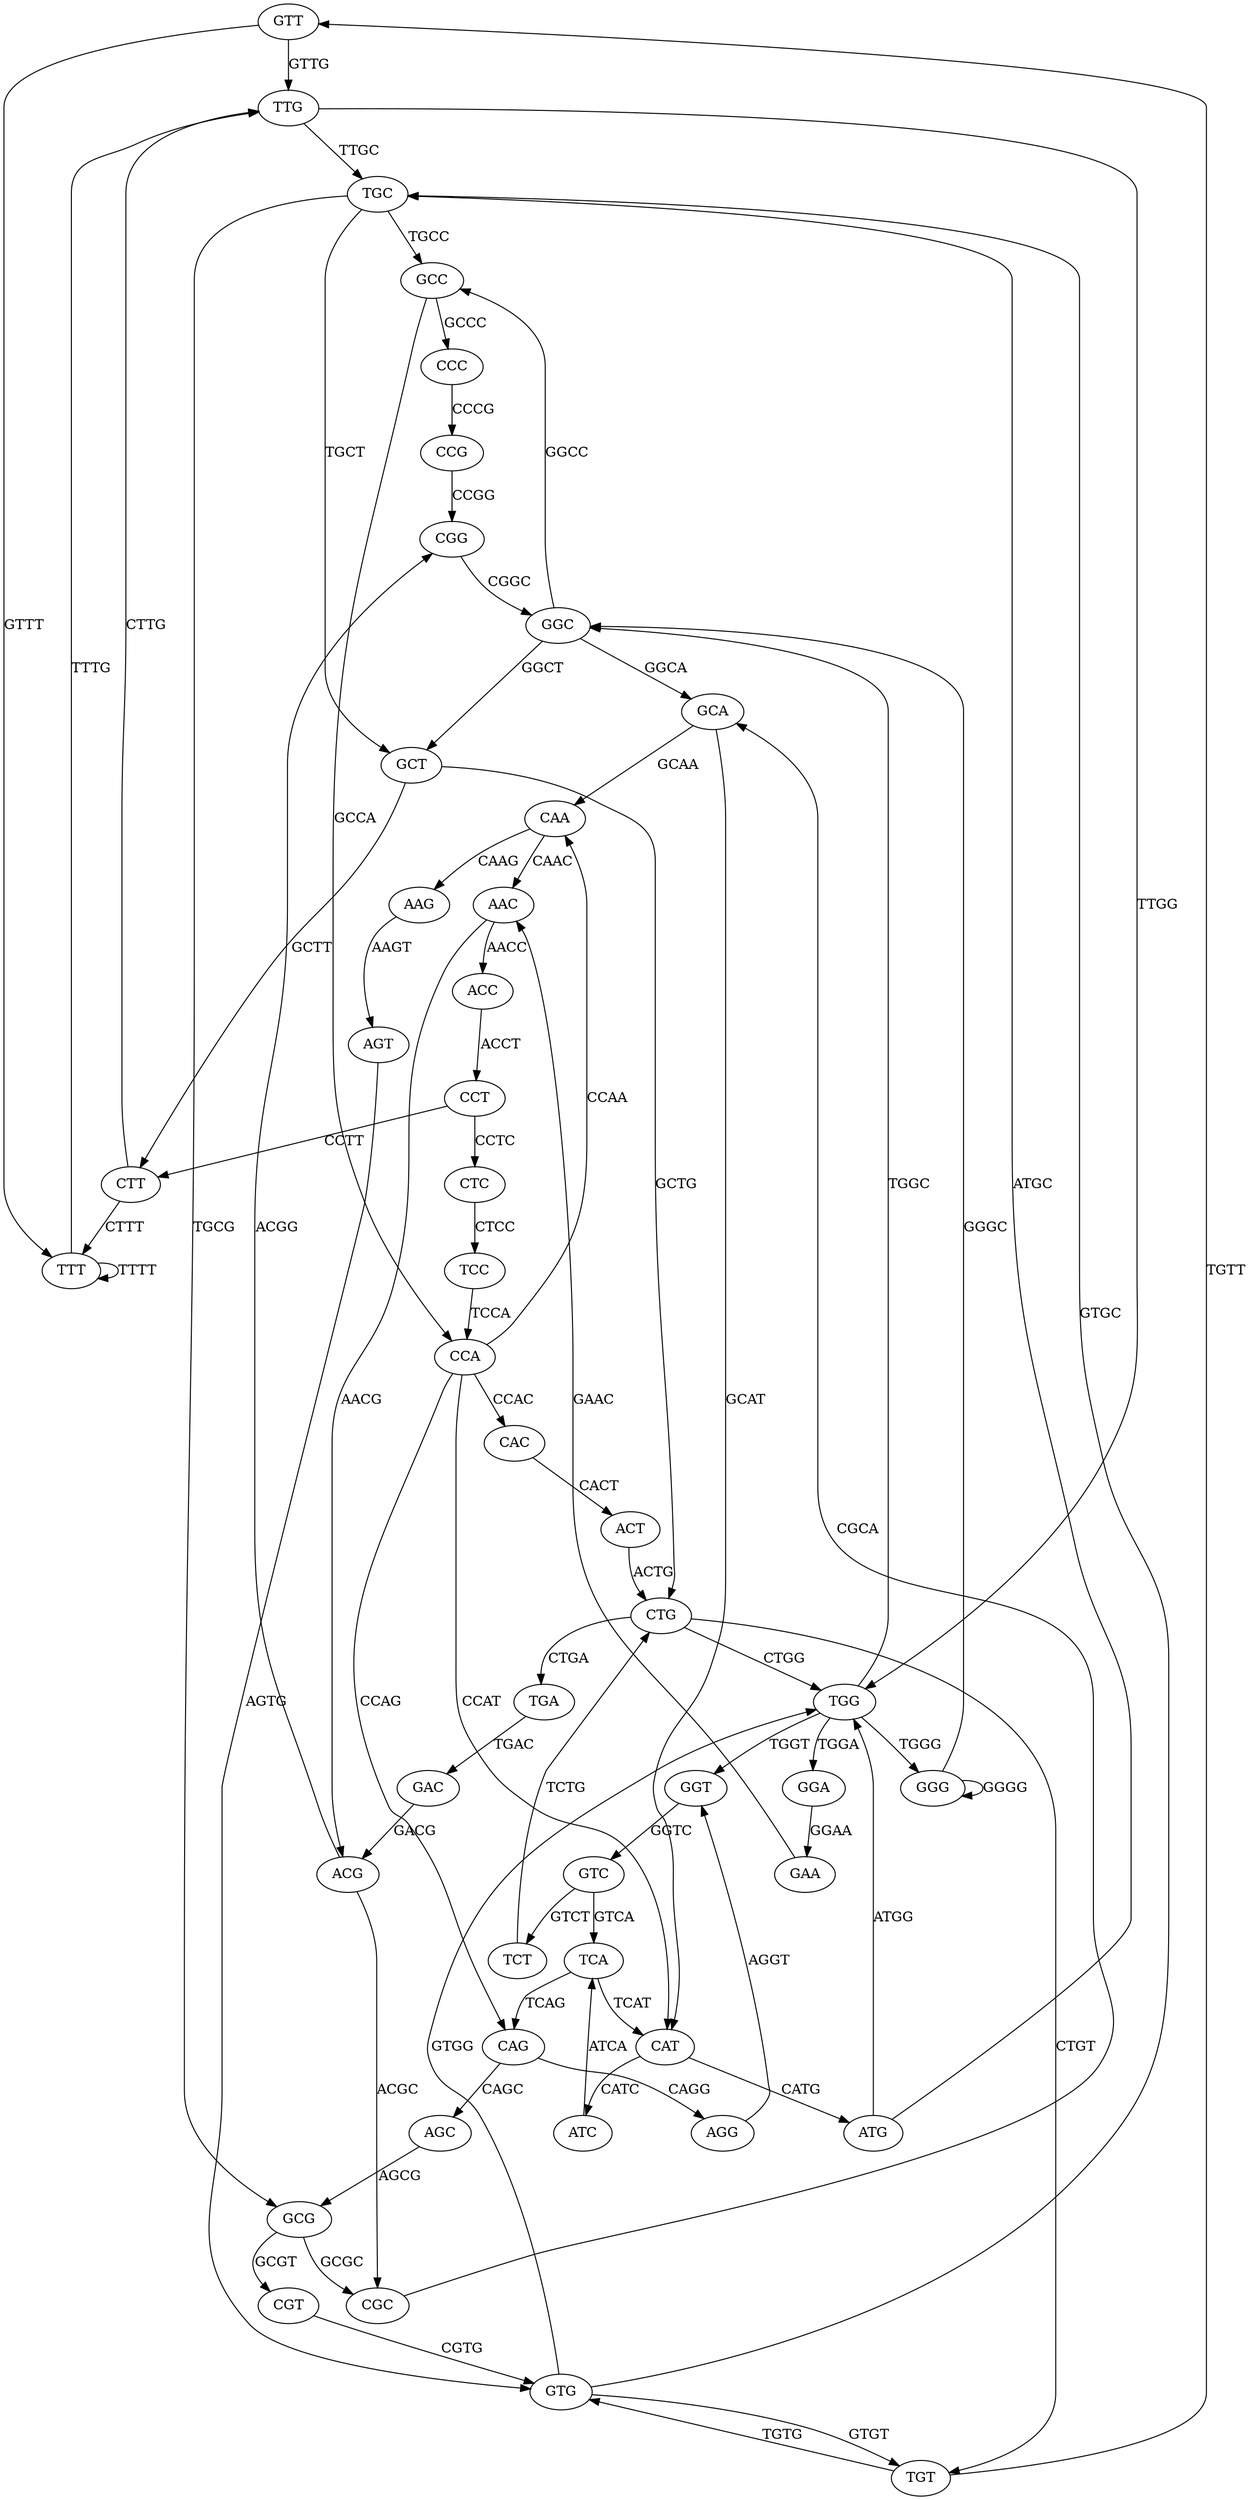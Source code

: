 // Assemble
digraph {
	GTT [label=GTT]
	GTT -> TTG [label=GTTG]
	GTT -> TTT [label=GTTT]
	TTG [label=TTG]
	TTG -> TGC [label=TTGC]
	TTG -> TGG [label=TTGG]
	TGC [label=TGC]
	TGC -> GCC [label=TGCC]
	TGC -> GCT [label=TGCT]
	TGC -> GCG [label=TGCG]
	GCC [label=GCC]
	GCC -> CCC [label=GCCC]
	GCC -> CCA [label=GCCA]
	CCC [label=CCC]
	CCC -> CCG [label=CCCG]
	CCG [label=CCG]
	CCG -> CGG [label=CCGG]
	CGG [label=CGG]
	CGG -> GGC [label=CGGC]
	GGC [label=GGC]
	GGC -> GCA [label=GGCA]
	GGC -> GCC [label=GGCC]
	GGC -> GCT [label=GGCT]
	GCA [label=GCA]
	GCA -> CAA [label=GCAA]
	GCA -> CAT [label=GCAT]
	CAA [label=CAA]
	CAA -> AAC [label=CAAC]
	CAA -> AAG [label=CAAG]
	AAC [label=AAC]
	AAC -> ACG [label=AACG]
	AAC -> ACC [label=AACC]
	ACG [label=ACG]
	ACG -> CGG [label=ACGG]
	ACG -> CGC [label=ACGC]
	CCA [label=CCA]
	CCA -> CAG [label=CCAG]
	CCA -> CAA [label=CCAA]
	CCA -> CAC [label=CCAC]
	CCA -> CAT [label=CCAT]
	CAG [label=CAG]
	CAG -> AGG [label=CAGG]
	CAG -> AGC [label=CAGC]
	AGG [label=AGG]
	AGG -> GGT [label=AGGT]
	GGT [label=GGT]
	GGT -> GTC [label=GGTC]
	GTC [label=GTC]
	GTC -> TCT [label=GTCT]
	GTC -> TCA [label=GTCA]
	TCT [label=TCT]
	TCT -> CTG [label=TCTG]
	CTG [label=CTG]
	CTG -> TGT [label=CTGT]
	CTG -> TGA [label=CTGA]
	CTG -> TGG [label=CTGG]
	TGT [label=TGT]
	TGT -> GTG [label=TGTG]
	TGT -> GTT [label=TGTT]
	GTG [label=GTG]
	GTG -> TGC [label=GTGC]
	GTG -> TGT [label=GTGT]
	GTG -> TGG [label=GTGG]
	AAG [label=AAG]
	AAG -> AGT [label=AAGT]
	AGT [label=AGT]
	AGT -> GTG [label=AGTG]
	TTT [label=TTT]
	TTT -> TTG [label=TTTG]
	TTT -> TTT [label=TTTT]
	GCT [label=GCT]
	GCT -> CTG [label=GCTG]
	GCT -> CTT [label=GCTT]
	TGA [label=TGA]
	TGA -> GAC [label=TGAC]
	GAC [label=GAC]
	GAC -> ACG [label=GACG]
	CGC [label=CGC]
	CGC -> GCA [label=CGCA]
	ACC [label=ACC]
	ACC -> CCT [label=ACCT]
	CCT [label=CCT]
	CCT -> CTC [label=CCTC]
	CCT -> CTT [label=CCTT]
	CTC [label=CTC]
	CTC -> TCC [label=CTCC]
	TCC [label=TCC]
	TCC -> CCA [label=TCCA]
	CAC [label=CAC]
	CAC -> ACT [label=CACT]
	ACT [label=ACT]
	ACT -> CTG [label=ACTG]
	TGG [label=TGG]
	TGG -> GGC [label=TGGC]
	TGG -> GGG [label=TGGG]
	TGG -> GGT [label=TGGT]
	TGG -> GGA [label=TGGA]
	GGG [label=GGG]
	GGG -> GGG [label=GGGG]
	GGG -> GGC [label=GGGC]
	CTT [label=CTT]
	CTT -> TTG [label=CTTG]
	CTT -> TTT [label=CTTT]
	TCA [label=TCA]
	TCA -> CAT [label=TCAT]
	TCA -> CAG [label=TCAG]
	CAT [label=CAT]
	CAT -> ATG [label=CATG]
	CAT -> ATC [label=CATC]
	ATG [label=ATG]
	ATG -> TGG [label=ATGG]
	ATG -> TGC [label=ATGC]
	ATC [label=ATC]
	ATC -> TCA [label=ATCA]
	AGC [label=AGC]
	AGC -> GCG [label=AGCG]
	GCG [label=GCG]
	GCG -> CGC [label=GCGC]
	GCG -> CGT [label=GCGT]
	CGT [label=CGT]
	CGT -> GTG [label=CGTG]
	GGA [label=GGA]
	GGA -> GAA [label=GGAA]
	GAA [label=GAA]
	GAA -> AAC [label=GAAC]
}
